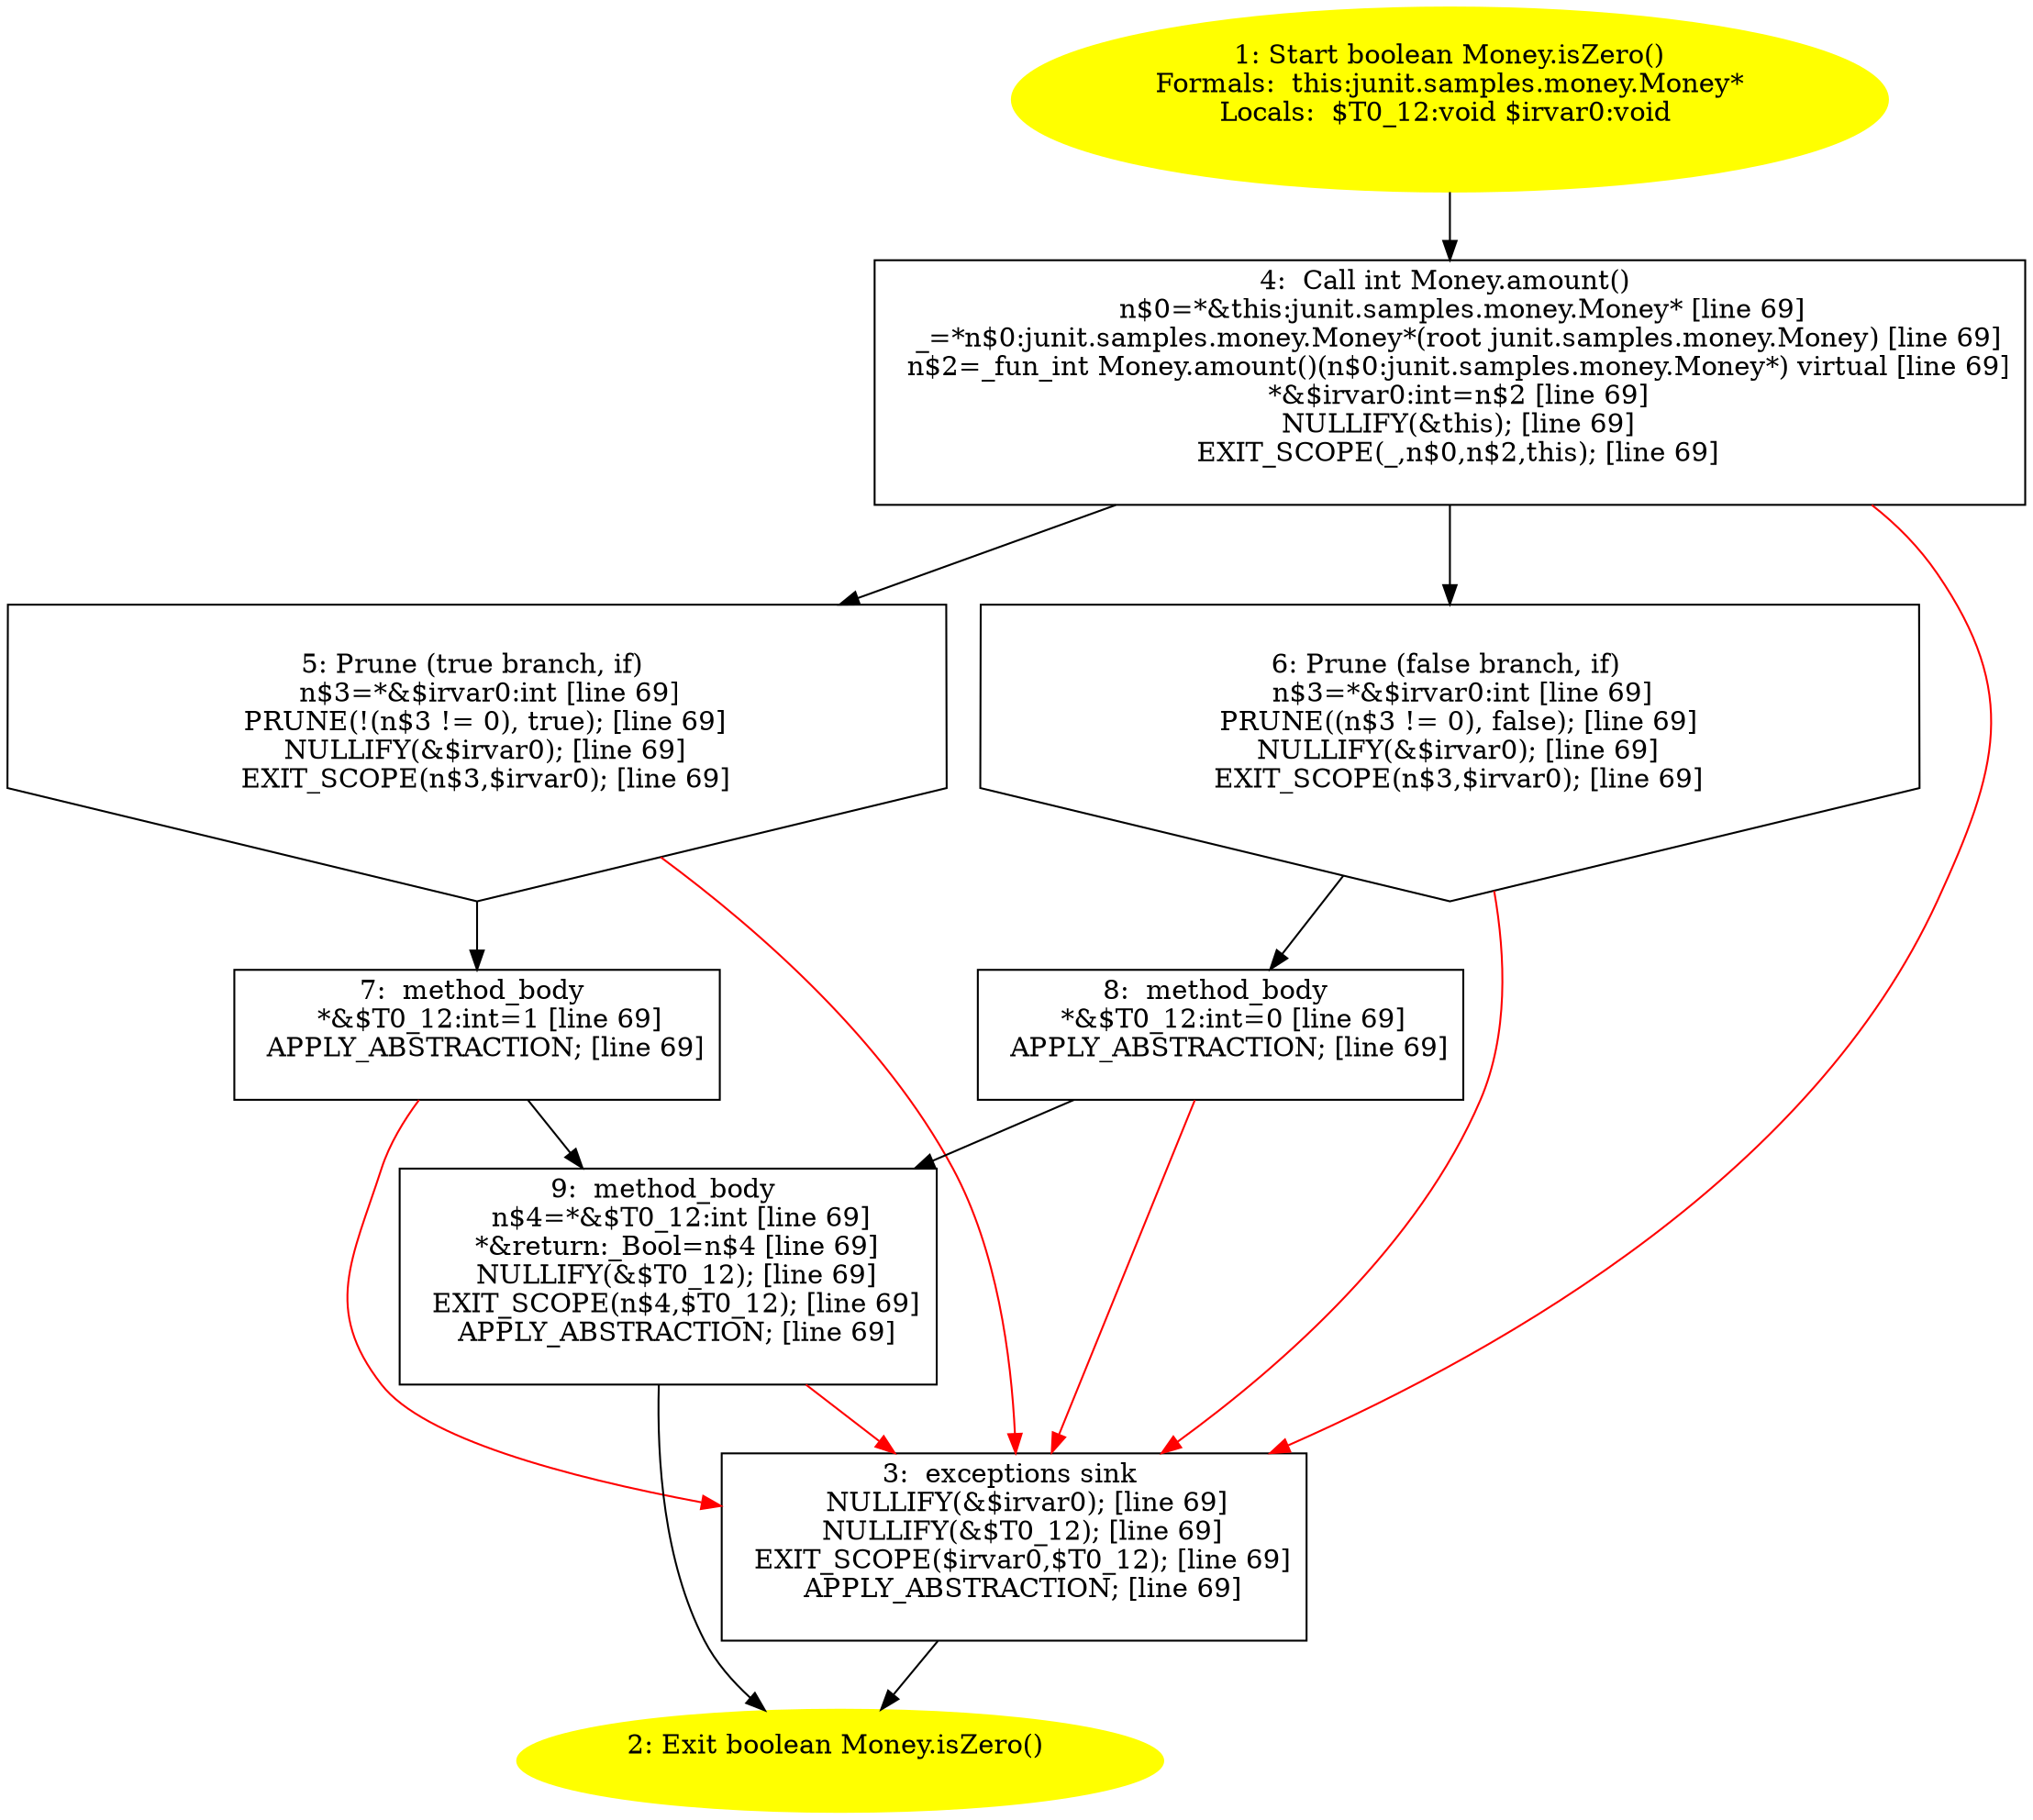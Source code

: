 /* @generated */
digraph cfg {
"junit.samples.money.Money.isZero():boolean.cec8ea1301fa31aa8ecfd9de3219b615_1" [label="1: Start boolean Money.isZero()\nFormals:  this:junit.samples.money.Money*\nLocals:  $T0_12:void $irvar0:void \n  " color=yellow style=filled]
	

	 "junit.samples.money.Money.isZero():boolean.cec8ea1301fa31aa8ecfd9de3219b615_1" -> "junit.samples.money.Money.isZero():boolean.cec8ea1301fa31aa8ecfd9de3219b615_4" ;
"junit.samples.money.Money.isZero():boolean.cec8ea1301fa31aa8ecfd9de3219b615_2" [label="2: Exit boolean Money.isZero() \n  " color=yellow style=filled]
	

"junit.samples.money.Money.isZero():boolean.cec8ea1301fa31aa8ecfd9de3219b615_3" [label="3:  exceptions sink \n   NULLIFY(&$irvar0); [line 69]\n  NULLIFY(&$T0_12); [line 69]\n  EXIT_SCOPE($irvar0,$T0_12); [line 69]\n  APPLY_ABSTRACTION; [line 69]\n " shape="box"]
	

	 "junit.samples.money.Money.isZero():boolean.cec8ea1301fa31aa8ecfd9de3219b615_3" -> "junit.samples.money.Money.isZero():boolean.cec8ea1301fa31aa8ecfd9de3219b615_2" ;
"junit.samples.money.Money.isZero():boolean.cec8ea1301fa31aa8ecfd9de3219b615_4" [label="4:  Call int Money.amount() \n   n$0=*&this:junit.samples.money.Money* [line 69]\n  _=*n$0:junit.samples.money.Money*(root junit.samples.money.Money) [line 69]\n  n$2=_fun_int Money.amount()(n$0:junit.samples.money.Money*) virtual [line 69]\n  *&$irvar0:int=n$2 [line 69]\n  NULLIFY(&this); [line 69]\n  EXIT_SCOPE(_,n$0,n$2,this); [line 69]\n " shape="box"]
	

	 "junit.samples.money.Money.isZero():boolean.cec8ea1301fa31aa8ecfd9de3219b615_4" -> "junit.samples.money.Money.isZero():boolean.cec8ea1301fa31aa8ecfd9de3219b615_5" ;
	 "junit.samples.money.Money.isZero():boolean.cec8ea1301fa31aa8ecfd9de3219b615_4" -> "junit.samples.money.Money.isZero():boolean.cec8ea1301fa31aa8ecfd9de3219b615_6" ;
	 "junit.samples.money.Money.isZero():boolean.cec8ea1301fa31aa8ecfd9de3219b615_4" -> "junit.samples.money.Money.isZero():boolean.cec8ea1301fa31aa8ecfd9de3219b615_3" [color="red" ];
"junit.samples.money.Money.isZero():boolean.cec8ea1301fa31aa8ecfd9de3219b615_5" [label="5: Prune (true branch, if) \n   n$3=*&$irvar0:int [line 69]\n  PRUNE(!(n$3 != 0), true); [line 69]\n  NULLIFY(&$irvar0); [line 69]\n  EXIT_SCOPE(n$3,$irvar0); [line 69]\n " shape="invhouse"]
	

	 "junit.samples.money.Money.isZero():boolean.cec8ea1301fa31aa8ecfd9de3219b615_5" -> "junit.samples.money.Money.isZero():boolean.cec8ea1301fa31aa8ecfd9de3219b615_7" ;
	 "junit.samples.money.Money.isZero():boolean.cec8ea1301fa31aa8ecfd9de3219b615_5" -> "junit.samples.money.Money.isZero():boolean.cec8ea1301fa31aa8ecfd9de3219b615_3" [color="red" ];
"junit.samples.money.Money.isZero():boolean.cec8ea1301fa31aa8ecfd9de3219b615_6" [label="6: Prune (false branch, if) \n   n$3=*&$irvar0:int [line 69]\n  PRUNE((n$3 != 0), false); [line 69]\n  NULLIFY(&$irvar0); [line 69]\n  EXIT_SCOPE(n$3,$irvar0); [line 69]\n " shape="invhouse"]
	

	 "junit.samples.money.Money.isZero():boolean.cec8ea1301fa31aa8ecfd9de3219b615_6" -> "junit.samples.money.Money.isZero():boolean.cec8ea1301fa31aa8ecfd9de3219b615_8" ;
	 "junit.samples.money.Money.isZero():boolean.cec8ea1301fa31aa8ecfd9de3219b615_6" -> "junit.samples.money.Money.isZero():boolean.cec8ea1301fa31aa8ecfd9de3219b615_3" [color="red" ];
"junit.samples.money.Money.isZero():boolean.cec8ea1301fa31aa8ecfd9de3219b615_7" [label="7:  method_body \n   *&$T0_12:int=1 [line 69]\n  APPLY_ABSTRACTION; [line 69]\n " shape="box"]
	

	 "junit.samples.money.Money.isZero():boolean.cec8ea1301fa31aa8ecfd9de3219b615_7" -> "junit.samples.money.Money.isZero():boolean.cec8ea1301fa31aa8ecfd9de3219b615_9" ;
	 "junit.samples.money.Money.isZero():boolean.cec8ea1301fa31aa8ecfd9de3219b615_7" -> "junit.samples.money.Money.isZero():boolean.cec8ea1301fa31aa8ecfd9de3219b615_3" [color="red" ];
"junit.samples.money.Money.isZero():boolean.cec8ea1301fa31aa8ecfd9de3219b615_8" [label="8:  method_body \n   *&$T0_12:int=0 [line 69]\n  APPLY_ABSTRACTION; [line 69]\n " shape="box"]
	

	 "junit.samples.money.Money.isZero():boolean.cec8ea1301fa31aa8ecfd9de3219b615_8" -> "junit.samples.money.Money.isZero():boolean.cec8ea1301fa31aa8ecfd9de3219b615_9" ;
	 "junit.samples.money.Money.isZero():boolean.cec8ea1301fa31aa8ecfd9de3219b615_8" -> "junit.samples.money.Money.isZero():boolean.cec8ea1301fa31aa8ecfd9de3219b615_3" [color="red" ];
"junit.samples.money.Money.isZero():boolean.cec8ea1301fa31aa8ecfd9de3219b615_9" [label="9:  method_body \n   n$4=*&$T0_12:int [line 69]\n  *&return:_Bool=n$4 [line 69]\n  NULLIFY(&$T0_12); [line 69]\n  EXIT_SCOPE(n$4,$T0_12); [line 69]\n  APPLY_ABSTRACTION; [line 69]\n " shape="box"]
	

	 "junit.samples.money.Money.isZero():boolean.cec8ea1301fa31aa8ecfd9de3219b615_9" -> "junit.samples.money.Money.isZero():boolean.cec8ea1301fa31aa8ecfd9de3219b615_2" ;
	 "junit.samples.money.Money.isZero():boolean.cec8ea1301fa31aa8ecfd9de3219b615_9" -> "junit.samples.money.Money.isZero():boolean.cec8ea1301fa31aa8ecfd9de3219b615_3" [color="red" ];
}
